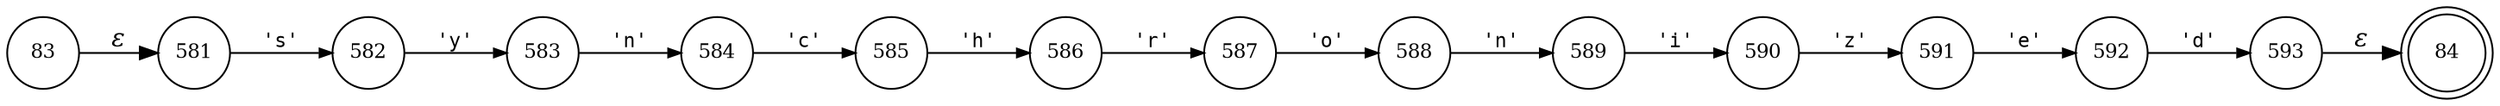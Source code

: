 digraph ATN {
rankdir=LR;
s84[fontsize=11, label="84", shape=doublecircle, fixedsize=true, width=.6];
s581[fontsize=11,label="581", shape=circle, fixedsize=true, width=.55, peripheries=1];
s582[fontsize=11,label="582", shape=circle, fixedsize=true, width=.55, peripheries=1];
s583[fontsize=11,label="583", shape=circle, fixedsize=true, width=.55, peripheries=1];
s584[fontsize=11,label="584", shape=circle, fixedsize=true, width=.55, peripheries=1];
s585[fontsize=11,label="585", shape=circle, fixedsize=true, width=.55, peripheries=1];
s586[fontsize=11,label="586", shape=circle, fixedsize=true, width=.55, peripheries=1];
s587[fontsize=11,label="587", shape=circle, fixedsize=true, width=.55, peripheries=1];
s588[fontsize=11,label="588", shape=circle, fixedsize=true, width=.55, peripheries=1];
s589[fontsize=11,label="589", shape=circle, fixedsize=true, width=.55, peripheries=1];
s590[fontsize=11,label="590", shape=circle, fixedsize=true, width=.55, peripheries=1];
s591[fontsize=11,label="591", shape=circle, fixedsize=true, width=.55, peripheries=1];
s592[fontsize=11,label="592", shape=circle, fixedsize=true, width=.55, peripheries=1];
s593[fontsize=11,label="593", shape=circle, fixedsize=true, width=.55, peripheries=1];
s83[fontsize=11,label="83", shape=circle, fixedsize=true, width=.55, peripheries=1];
s83 -> s581 [fontname="Times-Italic", label="&epsilon;"];
s581 -> s582 [fontsize=11, fontname="Courier", arrowsize=.7, label = "'s'", arrowhead = normal];
s582 -> s583 [fontsize=11, fontname="Courier", arrowsize=.7, label = "'y'", arrowhead = normal];
s583 -> s584 [fontsize=11, fontname="Courier", arrowsize=.7, label = "'n'", arrowhead = normal];
s584 -> s585 [fontsize=11, fontname="Courier", arrowsize=.7, label = "'c'", arrowhead = normal];
s585 -> s586 [fontsize=11, fontname="Courier", arrowsize=.7, label = "'h'", arrowhead = normal];
s586 -> s587 [fontsize=11, fontname="Courier", arrowsize=.7, label = "'r'", arrowhead = normal];
s587 -> s588 [fontsize=11, fontname="Courier", arrowsize=.7, label = "'o'", arrowhead = normal];
s588 -> s589 [fontsize=11, fontname="Courier", arrowsize=.7, label = "'n'", arrowhead = normal];
s589 -> s590 [fontsize=11, fontname="Courier", arrowsize=.7, label = "'i'", arrowhead = normal];
s590 -> s591 [fontsize=11, fontname="Courier", arrowsize=.7, label = "'z'", arrowhead = normal];
s591 -> s592 [fontsize=11, fontname="Courier", arrowsize=.7, label = "'e'", arrowhead = normal];
s592 -> s593 [fontsize=11, fontname="Courier", arrowsize=.7, label = "'d'", arrowhead = normal];
s593 -> s84 [fontname="Times-Italic", label="&epsilon;"];
}
